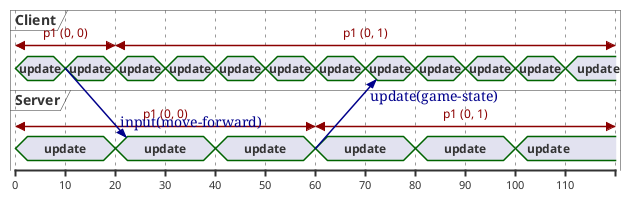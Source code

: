@startuml Client Prediction - Timing

concise "Client" as Client
concise "Server" as Server

@Client
0 is update
+10 is update
Client -> Server@+12 : input(move-forward)
+10 is update
+10 is update
+10 is update
+10 is update
+10 is update
+10 is update
+10 is update
+10 is update
+10 is update
+10 is update
Client@0 <-> @20 : p1 (0, 0)
Client@20 <-> @120 : p1 (0, 1)

@Server
0 is update
+20 is update
+20 is update
+20 is update
Server -> Client@+12 : update(game-state)
+20 is update
+20 is update
Server@0 <-> @60 : p1 (0, 0)
Server@60 <-> @120 : p1 (0, 1)

@enduml
